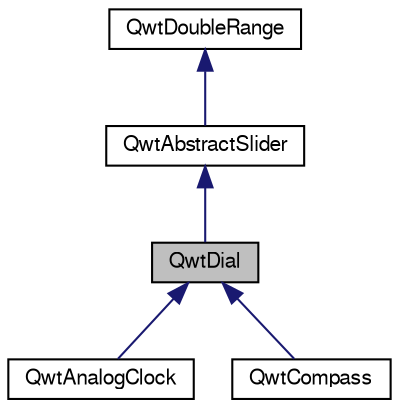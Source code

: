 digraph G
{
  edge [fontname="FreeSans",fontsize="10",labelfontname="FreeSans",labelfontsize="10"];
  node [fontname="FreeSans",fontsize="10",shape=record];
  Node1 [label="QwtDial",height=0.2,width=0.4,color="black", fillcolor="grey75", style="filled" fontcolor="black"];
  Node2 -> Node1 [dir="back",color="midnightblue",fontsize="10",style="solid",fontname="FreeSans"];
  Node2 [label="QwtAbstractSlider",height=0.2,width=0.4,color="black", fillcolor="white", style="filled",URL="$class_qwt_abstract_slider.html",tooltip="An abstract base class for slider widgets."];
  Node3 -> Node2 [dir="back",color="midnightblue",fontsize="10",style="solid",fontname="FreeSans"];
  Node3 [label="QwtDoubleRange",height=0.2,width=0.4,color="black", fillcolor="white", style="filled",URL="$class_qwt_double_range.html",tooltip="A class which controls a value within an interval."];
  Node1 -> Node4 [dir="back",color="midnightblue",fontsize="10",style="solid",fontname="FreeSans"];
  Node4 [label="QwtAnalogClock",height=0.2,width=0.4,color="black", fillcolor="white", style="filled",URL="$class_qwt_analog_clock.html",tooltip="An analog clock."];
  Node1 -> Node5 [dir="back",color="midnightblue",fontsize="10",style="solid",fontname="FreeSans"];
  Node5 [label="QwtCompass",height=0.2,width=0.4,color="black", fillcolor="white", style="filled",URL="$class_qwt_compass.html",tooltip="A Compass Widget."];
}
